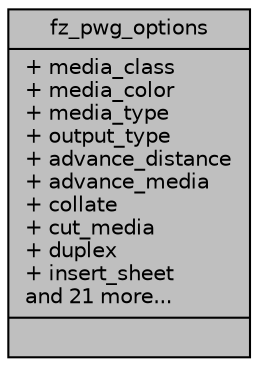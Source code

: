 digraph "fz_pwg_options"
{
 // LATEX_PDF_SIZE
  edge [fontname="Helvetica",fontsize="10",labelfontname="Helvetica",labelfontsize="10"];
  node [fontname="Helvetica",fontsize="10",shape=record];
  Node1 [label="{fz_pwg_options\n|+ media_class\l+ media_color\l+ media_type\l+ output_type\l+ advance_distance\l+ advance_media\l+ collate\l+ cut_media\l+ duplex\l+ insert_sheet\land 21 more...\l|}",height=0.2,width=0.4,color="black", fillcolor="grey75", style="filled", fontcolor="black",tooltip=" "];
}
